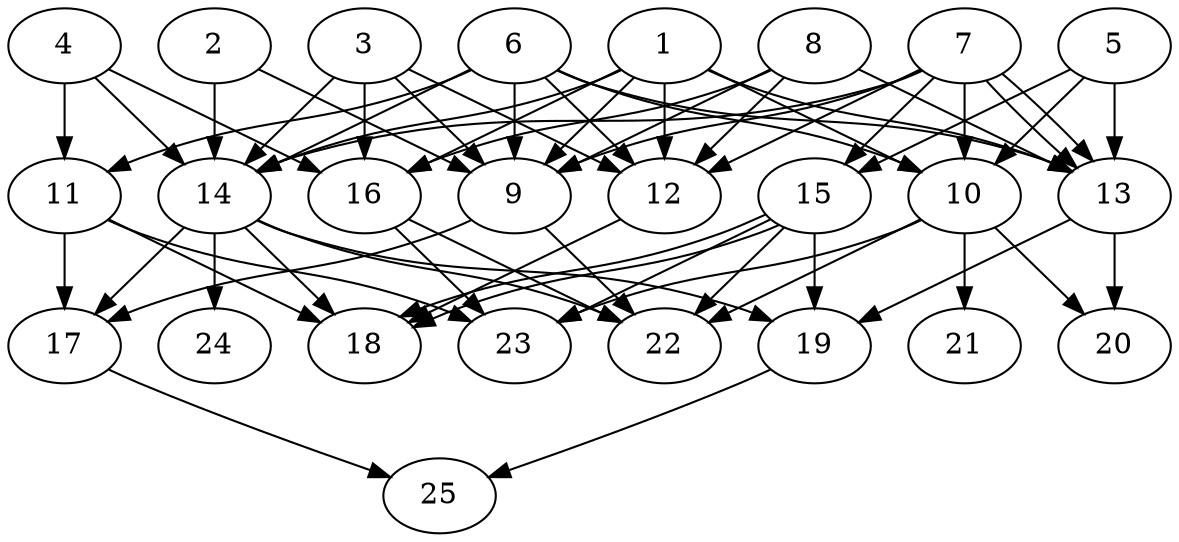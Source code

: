 // DAG automatically generated by daggen at Thu Oct  3 14:00:39 2019
// ./daggen --dot -n 25 --ccr 0.3 --fat 0.7 --regular 0.9 --density 0.7 --mindata 5242880 --maxdata 52428800 
digraph G {
  1 [size="169779200", alpha="0.01", expect_size="50933760"] 
  1 -> 9 [size ="50933760"]
  1 -> 10 [size ="50933760"]
  1 -> 12 [size ="50933760"]
  1 -> 13 [size ="50933760"]
  1 -> 14 [size ="50933760"]
  1 -> 16 [size ="50933760"]
  2 [size="130283520", alpha="0.05", expect_size="39085056"] 
  2 -> 9 [size ="39085056"]
  2 -> 14 [size ="39085056"]
  3 [size="102853973", alpha="0.15", expect_size="30856192"] 
  3 -> 9 [size ="30856192"]
  3 -> 12 [size ="30856192"]
  3 -> 14 [size ="30856192"]
  3 -> 16 [size ="30856192"]
  4 [size="80254293", alpha="0.11", expect_size="24076288"] 
  4 -> 11 [size ="24076288"]
  4 -> 14 [size ="24076288"]
  4 -> 16 [size ="24076288"]
  5 [size="56418987", alpha="0.18", expect_size="16925696"] 
  5 -> 10 [size ="16925696"]
  5 -> 13 [size ="16925696"]
  5 -> 15 [size ="16925696"]
  6 [size="43120640", alpha="0.13", expect_size="12936192"] 
  6 -> 9 [size ="12936192"]
  6 -> 10 [size ="12936192"]
  6 -> 11 [size ="12936192"]
  6 -> 12 [size ="12936192"]
  6 -> 13 [size ="12936192"]
  6 -> 14 [size ="12936192"]
  7 [size="166734507", alpha="0.10", expect_size="50020352"] 
  7 -> 9 [size ="50020352"]
  7 -> 10 [size ="50020352"]
  7 -> 12 [size ="50020352"]
  7 -> 13 [size ="50020352"]
  7 -> 13 [size ="50020352"]
  7 -> 14 [size ="50020352"]
  7 -> 15 [size ="50020352"]
  8 [size="130116267", alpha="0.05", expect_size="39034880"] 
  8 -> 9 [size ="39034880"]
  8 -> 12 [size ="39034880"]
  8 -> 13 [size ="39034880"]
  8 -> 16 [size ="39034880"]
  9 [size="70741333", alpha="0.18", expect_size="21222400"] 
  9 -> 17 [size ="21222400"]
  9 -> 22 [size ="21222400"]
  10 [size="135963307", alpha="0.03", expect_size="40788992"] 
  10 -> 20 [size ="40788992"]
  10 -> 21 [size ="40788992"]
  10 -> 22 [size ="40788992"]
  10 -> 23 [size ="40788992"]
  11 [size="126160213", alpha="0.06", expect_size="37848064"] 
  11 -> 17 [size ="37848064"]
  11 -> 18 [size ="37848064"]
  11 -> 23 [size ="37848064"]
  12 [size="131037867", alpha="0.13", expect_size="39311360"] 
  12 -> 18 [size ="39311360"]
  13 [size="171311787", alpha="0.11", expect_size="51393536"] 
  13 -> 19 [size ="51393536"]
  13 -> 20 [size ="51393536"]
  14 [size="131208533", alpha="0.16", expect_size="39362560"] 
  14 -> 17 [size ="39362560"]
  14 -> 18 [size ="39362560"]
  14 -> 19 [size ="39362560"]
  14 -> 22 [size ="39362560"]
  14 -> 24 [size ="39362560"]
  15 [size="62030507", alpha="0.12", expect_size="18609152"] 
  15 -> 18 [size ="18609152"]
  15 -> 18 [size ="18609152"]
  15 -> 19 [size ="18609152"]
  15 -> 22 [size ="18609152"]
  15 -> 23 [size ="18609152"]
  16 [size="45656747", alpha="0.02", expect_size="13697024"] 
  16 -> 22 [size ="13697024"]
  16 -> 23 [size ="13697024"]
  17 [size="149654187", alpha="0.17", expect_size="44896256"] 
  17 -> 25 [size ="44896256"]
  18 [size="67512320", alpha="0.18", expect_size="20253696"] 
  19 [size="106550613", alpha="0.07", expect_size="31965184"] 
  19 -> 25 [size ="31965184"]
  20 [size="90135893", alpha="0.18", expect_size="27040768"] 
  21 [size="116695040", alpha="0.08", expect_size="35008512"] 
  22 [size="161566720", alpha="0.12", expect_size="48470016"] 
  23 [size="105352533", alpha="0.07", expect_size="31605760"] 
  24 [size="35556693", alpha="0.10", expect_size="10667008"] 
  25 [size="158917973", alpha="0.18", expect_size="47675392"] 
}
